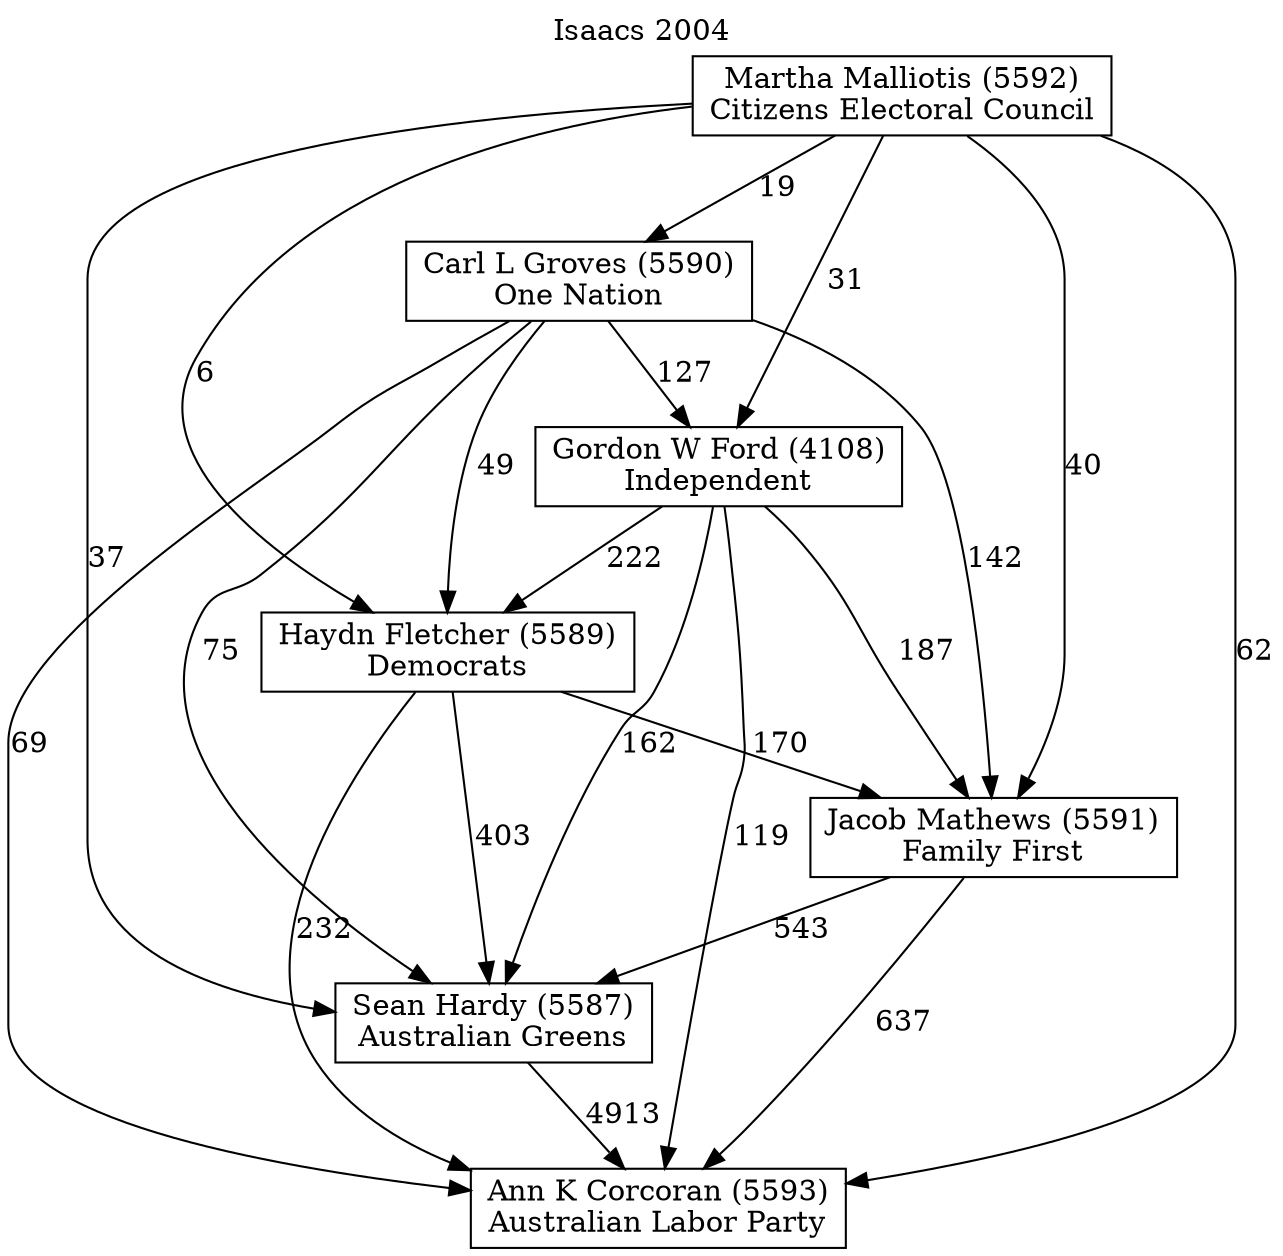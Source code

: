 // House preference flow
digraph "Ann K Corcoran (5593)_Isaacs_2004" {
	graph [label="Isaacs 2004" labelloc=t mclimit=10]
	node [shape=box]
	"Ann K Corcoran (5593)" [label="Ann K Corcoran (5593)
Australian Labor Party"]
	"Carl L Groves (5590)" [label="Carl L Groves (5590)
One Nation"]
	"Gordon W Ford (4108)" [label="Gordon W Ford (4108)
Independent"]
	"Haydn Fletcher (5589)" [label="Haydn Fletcher (5589)
Democrats"]
	"Jacob Mathews (5591)" [label="Jacob Mathews (5591)
Family First"]
	"Martha Malliotis (5592)" [label="Martha Malliotis (5592)
Citizens Electoral Council"]
	"Sean Hardy (5587)" [label="Sean Hardy (5587)
Australian Greens"]
	"Carl L Groves (5590)" -> "Ann K Corcoran (5593)" [label=69]
	"Carl L Groves (5590)" -> "Gordon W Ford (4108)" [label=127]
	"Carl L Groves (5590)" -> "Haydn Fletcher (5589)" [label=49]
	"Carl L Groves (5590)" -> "Jacob Mathews (5591)" [label=142]
	"Carl L Groves (5590)" -> "Sean Hardy (5587)" [label=75]
	"Gordon W Ford (4108)" -> "Ann K Corcoran (5593)" [label=119]
	"Gordon W Ford (4108)" -> "Haydn Fletcher (5589)" [label=222]
	"Gordon W Ford (4108)" -> "Jacob Mathews (5591)" [label=187]
	"Gordon W Ford (4108)" -> "Sean Hardy (5587)" [label=162]
	"Haydn Fletcher (5589)" -> "Ann K Corcoran (5593)" [label=232]
	"Haydn Fletcher (5589)" -> "Jacob Mathews (5591)" [label=170]
	"Haydn Fletcher (5589)" -> "Sean Hardy (5587)" [label=403]
	"Jacob Mathews (5591)" -> "Ann K Corcoran (5593)" [label=637]
	"Jacob Mathews (5591)" -> "Sean Hardy (5587)" [label=543]
	"Martha Malliotis (5592)" -> "Ann K Corcoran (5593)" [label=62]
	"Martha Malliotis (5592)" -> "Carl L Groves (5590)" [label=19]
	"Martha Malliotis (5592)" -> "Gordon W Ford (4108)" [label=31]
	"Martha Malliotis (5592)" -> "Haydn Fletcher (5589)" [label=6]
	"Martha Malliotis (5592)" -> "Jacob Mathews (5591)" [label=40]
	"Martha Malliotis (5592)" -> "Sean Hardy (5587)" [label=37]
	"Sean Hardy (5587)" -> "Ann K Corcoran (5593)" [label=4913]
}
